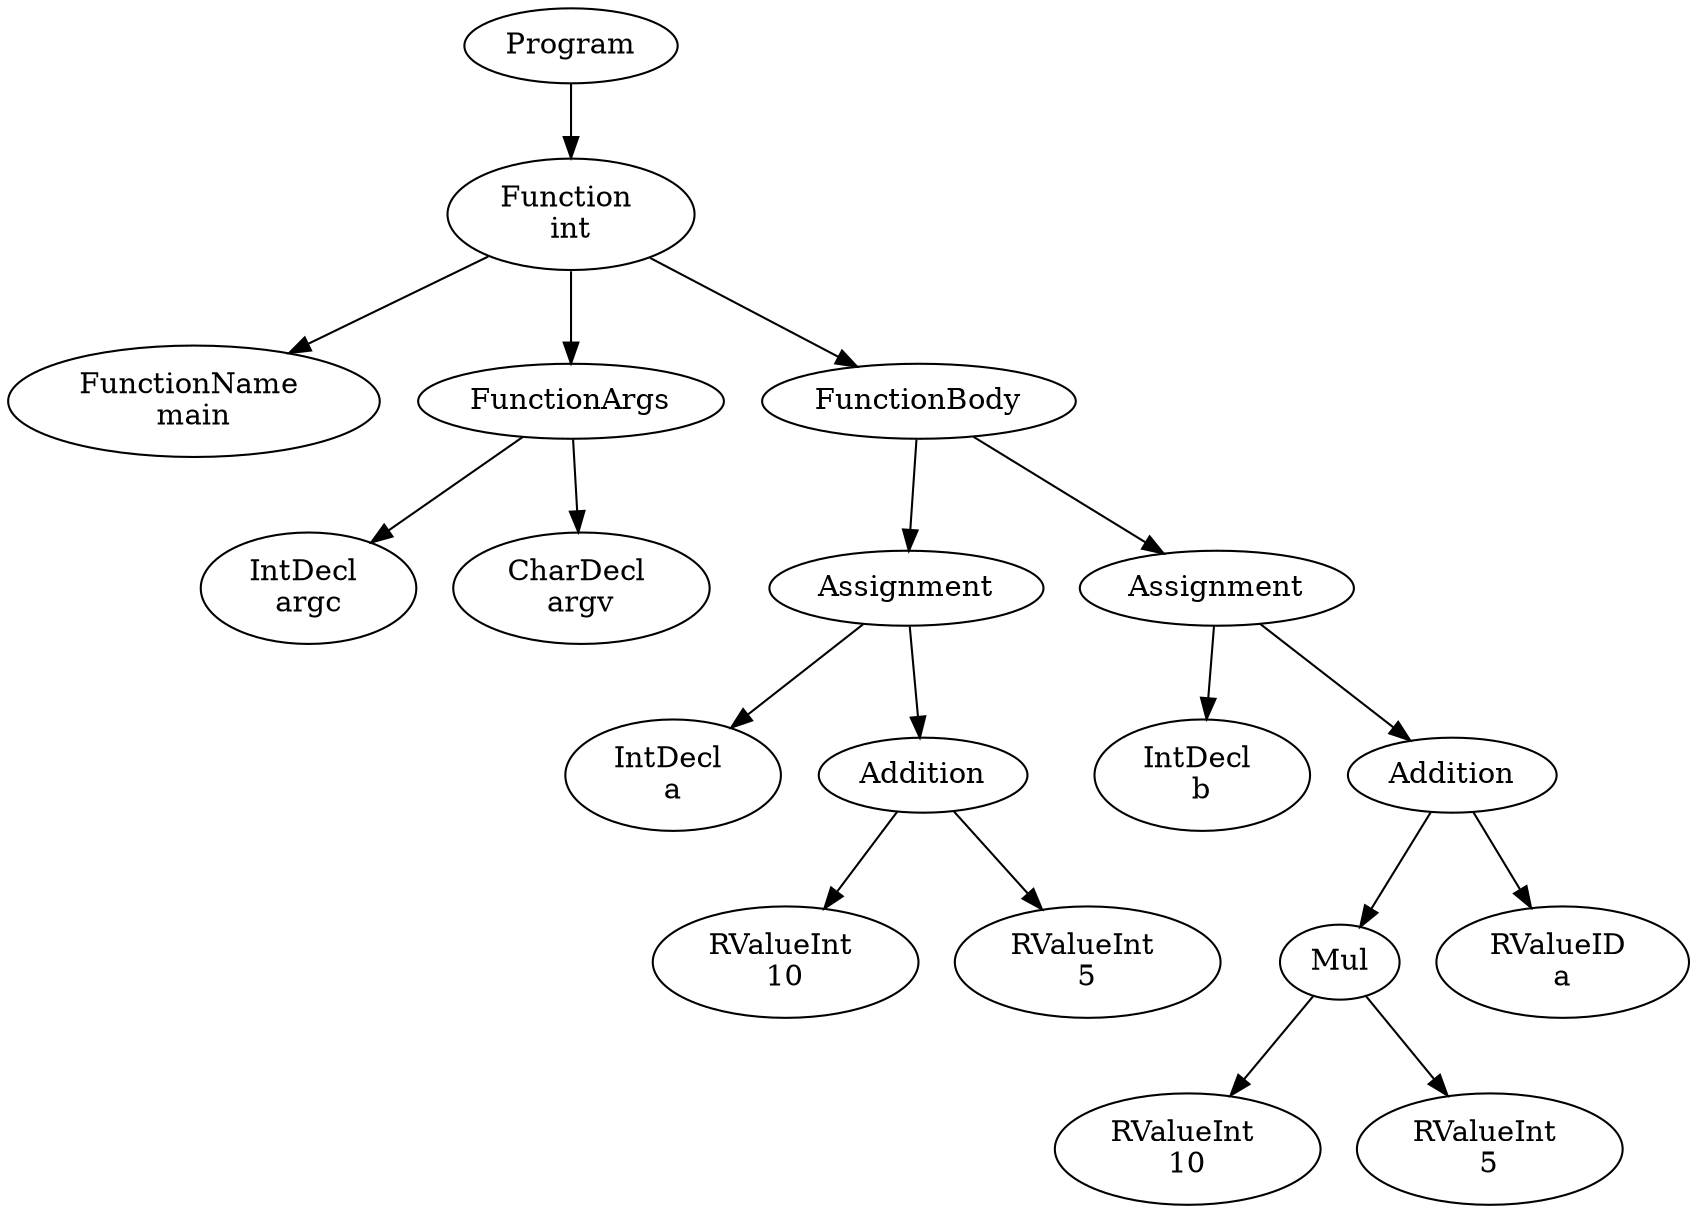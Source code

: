 digraph AST {
1 [label="Program"];
2 [label="Function \nint"];
3 [label="FunctionName \nmain"];
4 [label="FunctionArgs"];
5 [label="IntDecl \nargc"];
6 [label="CharDecl \nargv"];
4 -> 5;
4 -> 6;
7 [label="FunctionBody"];
8 [label="Assignment"];
9 [label="IntDecl \na"];
10 [label="Addition"];
11 [label="RValueInt \n10"];
12 [label="RValueInt \n5"];
10 -> 11;
10 -> 12;
8 -> 9;
8 -> 10;
13 [label="Assignment"];
14 [label="IntDecl \nb"];
15 [label="Addition"];
16 [label="Mul"];
17 [label="RValueInt \n10"];
18 [label="RValueInt \n5"];
16 -> 17;
16 -> 18;
19 [label="RValueID \na"];
15 -> 16;
15 -> 19;
13 -> 14;
13 -> 15;
7 -> 8;
7 -> 13;
2 -> 3;
2 -> 4;
2 -> 7;
1 -> 2;
}